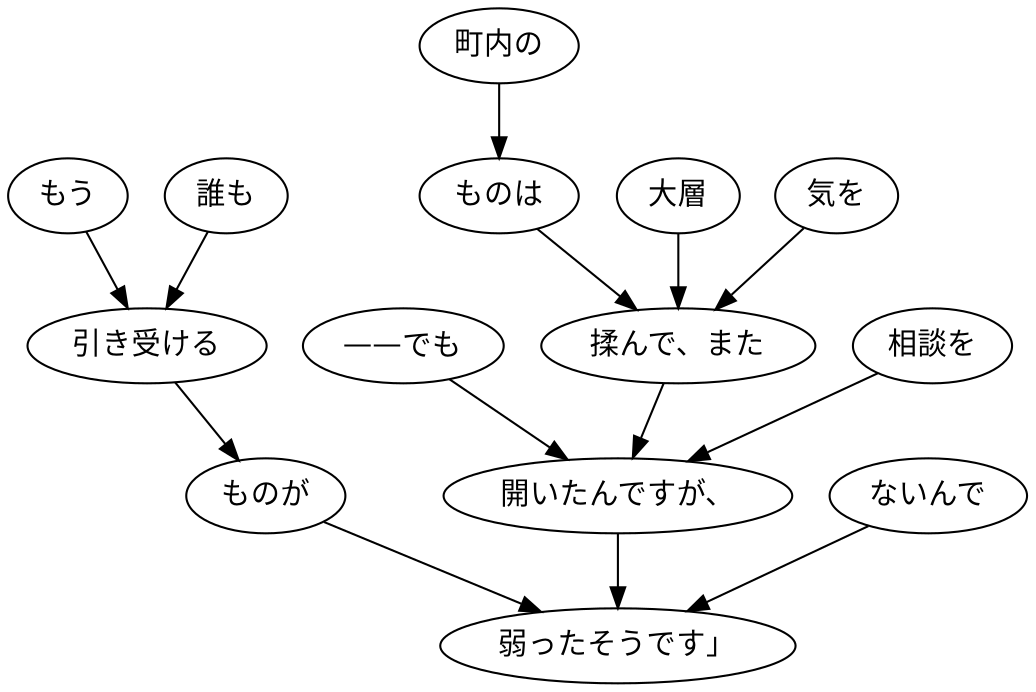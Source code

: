 digraph graph6893 {
	node0 [label="——でも"];
	node1 [label="町内の"];
	node2 [label="ものは"];
	node3 [label="大層"];
	node4 [label="気を"];
	node5 [label="揉んで、また"];
	node6 [label="相談を"];
	node7 [label="開いたんですが、"];
	node8 [label="もう"];
	node9 [label="誰も"];
	node10 [label="引き受ける"];
	node11 [label="ものが"];
	node12 [label="ないんで"];
	node13 [label="弱ったそうです」"];
	node0 -> node7;
	node1 -> node2;
	node2 -> node5;
	node3 -> node5;
	node4 -> node5;
	node5 -> node7;
	node6 -> node7;
	node7 -> node13;
	node8 -> node10;
	node9 -> node10;
	node10 -> node11;
	node11 -> node13;
	node12 -> node13;
}
